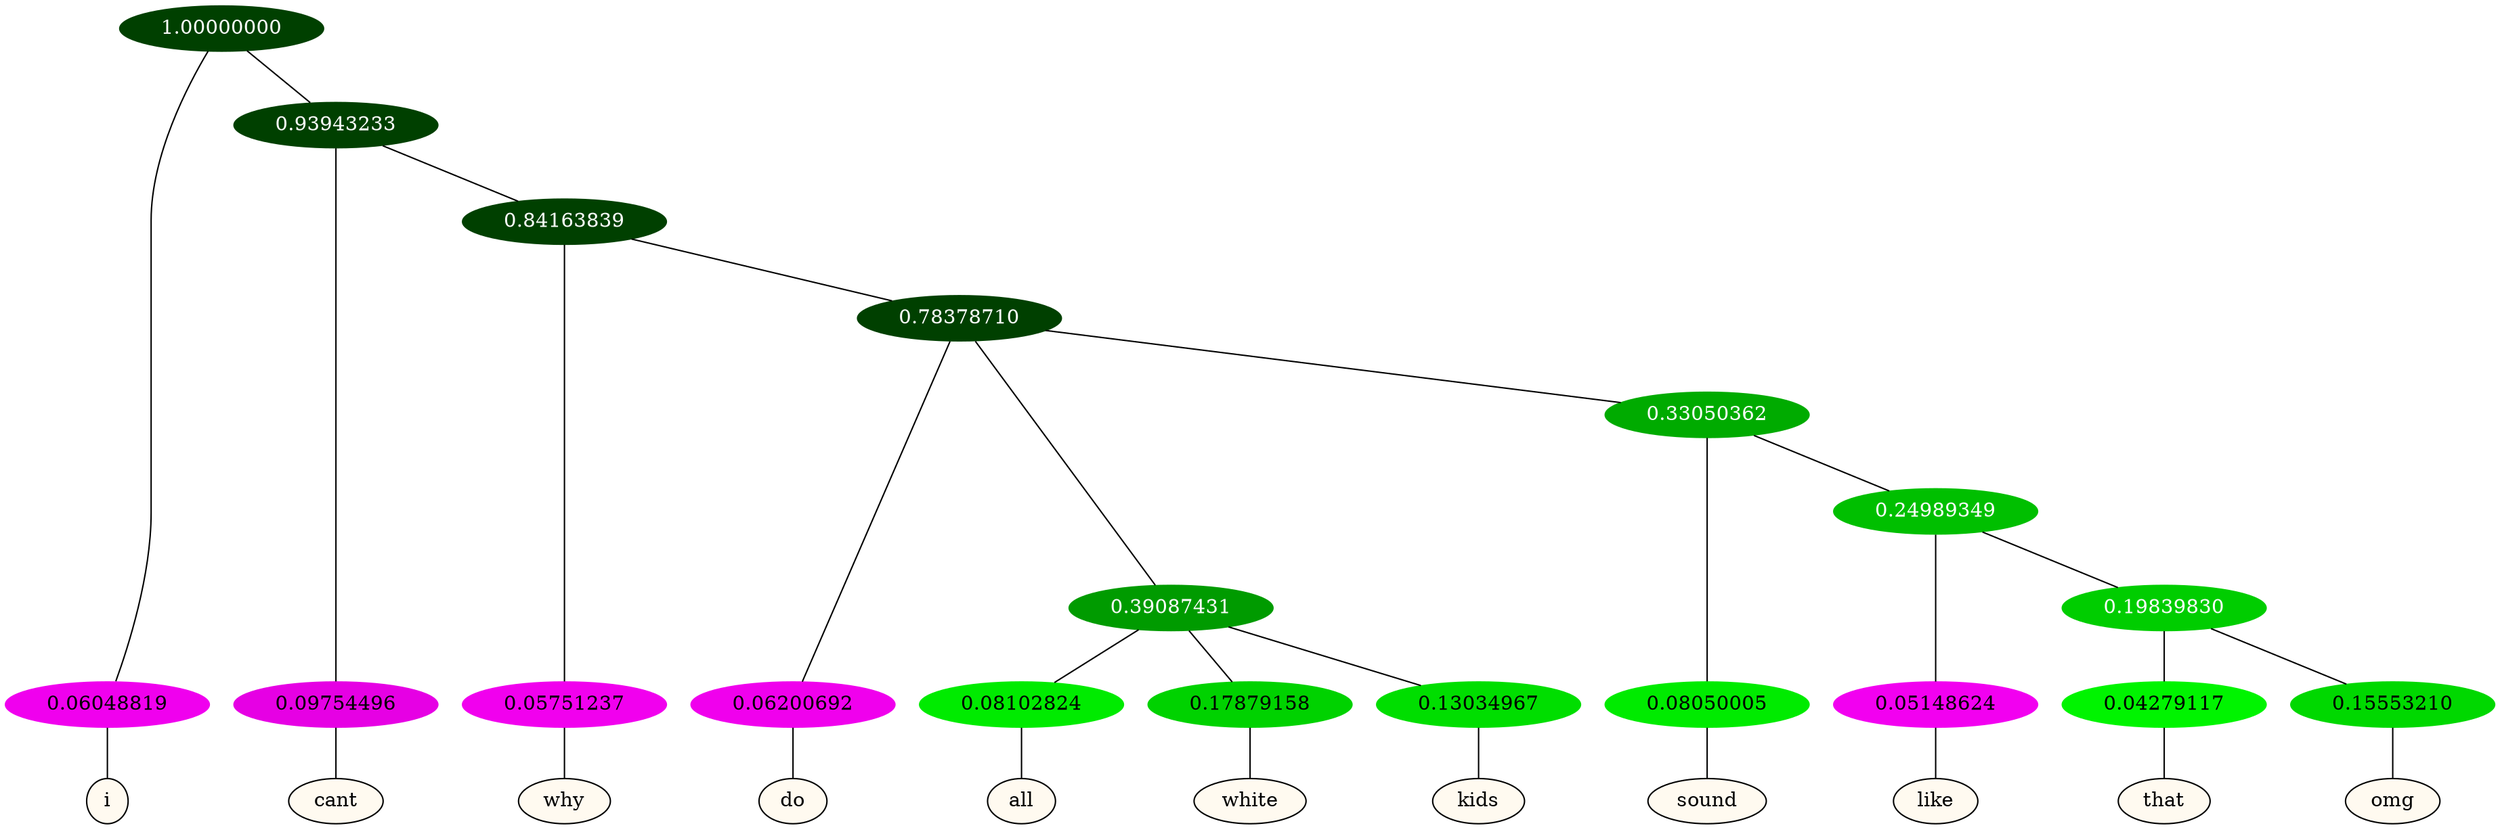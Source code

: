 graph {
	node [format=png height=0.15 nodesep=0.001 ordering=out overlap=prism overlap_scaling=0.01 ranksep=0.001 ratio=0.2 style=filled width=0.15]
	{
		rank=same
		a_w_1 [label=i color=black fillcolor=floralwhite style="filled,solid"]
		a_w_3 [label=cant color=black fillcolor=floralwhite style="filled,solid"]
		a_w_5 [label=why color=black fillcolor=floralwhite style="filled,solid"]
		a_w_7 [label=do color=black fillcolor=floralwhite style="filled,solid"]
		a_w_10 [label=all color=black fillcolor=floralwhite style="filled,solid"]
		a_w_11 [label=white color=black fillcolor=floralwhite style="filled,solid"]
		a_w_12 [label=kids color=black fillcolor=floralwhite style="filled,solid"]
		a_w_13 [label=sound color=black fillcolor=floralwhite style="filled,solid"]
		a_w_15 [label=like color=black fillcolor=floralwhite style="filled,solid"]
		a_w_17 [label=that color=black fillcolor=floralwhite style="filled,solid"]
		a_w_18 [label=omg color=black fillcolor=floralwhite style="filled,solid"]
	}
	a_n_1 -- a_w_1
	a_n_3 -- a_w_3
	a_n_5 -- a_w_5
	a_n_7 -- a_w_7
	a_n_10 -- a_w_10
	a_n_11 -- a_w_11
	a_n_12 -- a_w_12
	a_n_13 -- a_w_13
	a_n_15 -- a_w_15
	a_n_17 -- a_w_17
	a_n_18 -- a_w_18
	{
		rank=same
		a_n_1 [label=0.06048819 color="0.835 1.000 0.940" fontcolor=black]
		a_n_3 [label=0.09754496 color="0.835 1.000 0.902" fontcolor=black]
		a_n_5 [label=0.05751237 color="0.835 1.000 0.942" fontcolor=black]
		a_n_7 [label=0.06200692 color="0.835 1.000 0.938" fontcolor=black]
		a_n_10 [label=0.08102824 color="0.334 1.000 0.919" fontcolor=black]
		a_n_11 [label=0.17879158 color="0.334 1.000 0.821" fontcolor=black]
		a_n_12 [label=0.13034967 color="0.334 1.000 0.870" fontcolor=black]
		a_n_13 [label=0.08050005 color="0.334 1.000 0.919" fontcolor=black]
		a_n_15 [label=0.05148624 color="0.835 1.000 0.949" fontcolor=black]
		a_n_17 [label=0.04279117 color="0.334 1.000 0.957" fontcolor=black]
		a_n_18 [label=0.15553210 color="0.334 1.000 0.844" fontcolor=black]
	}
	a_n_0 [label=1.00000000 color="0.334 1.000 0.250" fontcolor=grey99]
	a_n_0 -- a_n_1
	a_n_2 [label=0.93943233 color="0.334 1.000 0.250" fontcolor=grey99]
	a_n_0 -- a_n_2
	a_n_2 -- a_n_3
	a_n_4 [label=0.84163839 color="0.334 1.000 0.250" fontcolor=grey99]
	a_n_2 -- a_n_4
	a_n_4 -- a_n_5
	a_n_6 [label=0.78378710 color="0.334 1.000 0.250" fontcolor=grey99]
	a_n_4 -- a_n_6
	a_n_6 -- a_n_7
	a_n_8 [label=0.39087431 color="0.334 1.000 0.609" fontcolor=grey99]
	a_n_6 -- a_n_8
	a_n_9 [label=0.33050362 color="0.334 1.000 0.669" fontcolor=grey99]
	a_n_6 -- a_n_9
	a_n_8 -- a_n_10
	a_n_8 -- a_n_11
	a_n_8 -- a_n_12
	a_n_9 -- a_n_13
	a_n_14 [label=0.24989349 color="0.334 1.000 0.750" fontcolor=grey99]
	a_n_9 -- a_n_14
	a_n_14 -- a_n_15
	a_n_16 [label=0.19839830 color="0.334 1.000 0.802" fontcolor=grey99]
	a_n_14 -- a_n_16
	a_n_16 -- a_n_17
	a_n_16 -- a_n_18
}
